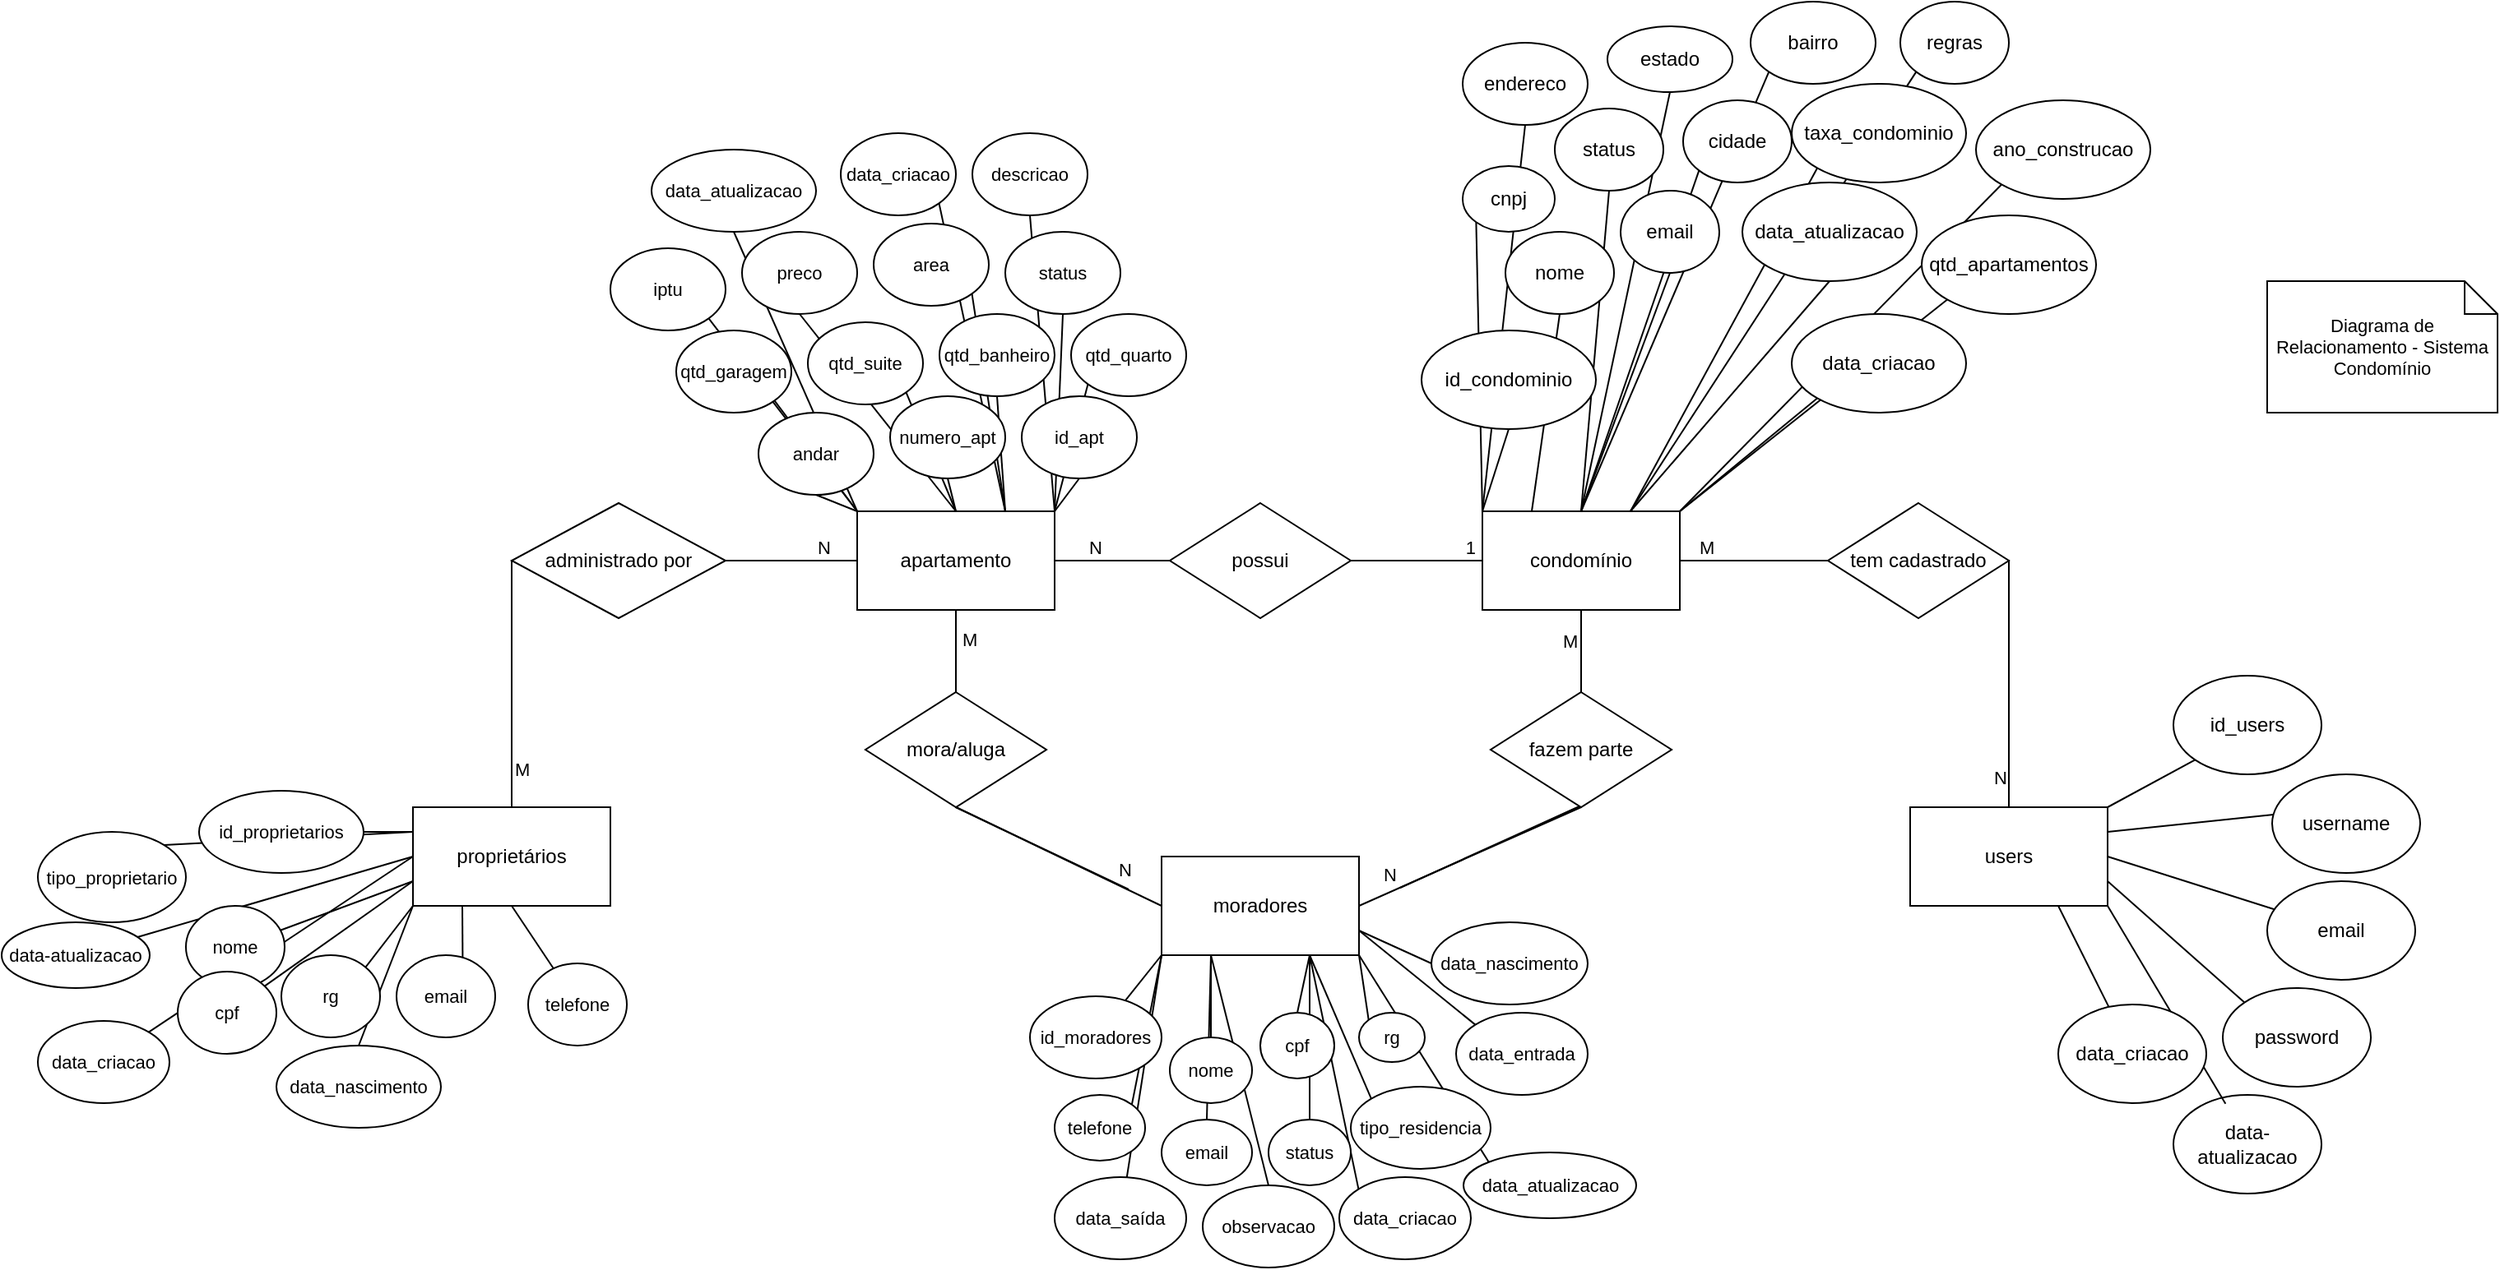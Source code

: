 <mxfile version="24.9.2">
  <diagram name="Página-1" id="_ILXjEXxAfHUHAmF1_wm">
    <mxGraphModel dx="3005" dy="2020" grid="1" gridSize="10" guides="1" tooltips="1" connect="1" arrows="1" fold="1" page="1" pageScale="1" pageWidth="827" pageHeight="1169" math="0" shadow="0">
      <root>
        <mxCell id="0" />
        <mxCell id="1" parent="0" />
        <mxCell id="qtNZSDqkIc91OkyqsB-F-84" style="edgeStyle=none;shape=connector;rounded=0;orthogonalLoop=1;jettySize=auto;html=1;exitX=1;exitY=0.5;exitDx=0;exitDy=0;entryX=0.5;entryY=0;entryDx=0;entryDy=0;strokeColor=default;align=center;verticalAlign=middle;fontFamily=Helvetica;fontSize=11;fontColor=default;labelBackgroundColor=default;endArrow=none;" edge="1" parent="1" source="qtNZSDqkIc91OkyqsB-F-2" target="qtNZSDqkIc91OkyqsB-F-23">
          <mxGeometry relative="1" as="geometry" />
        </mxCell>
        <mxCell id="qtNZSDqkIc91OkyqsB-F-94" style="edgeStyle=none;shape=connector;rounded=0;orthogonalLoop=1;jettySize=auto;html=1;exitX=0;exitY=0.5;exitDx=0;exitDy=0;strokeColor=default;align=center;verticalAlign=middle;fontFamily=Helvetica;fontSize=11;fontColor=default;labelBackgroundColor=default;endArrow=none;" edge="1" parent="1" source="qtNZSDqkIc91OkyqsB-F-9" target="qtNZSDqkIc91OkyqsB-F-10">
          <mxGeometry relative="1" as="geometry" />
        </mxCell>
        <mxCell id="qtNZSDqkIc91OkyqsB-F-9" value="possui" style="rhombus;whiteSpace=wrap;html=1;" vertex="1" parent="1">
          <mxGeometry x="160" y="195" width="110" height="70" as="geometry" />
        </mxCell>
        <mxCell id="qtNZSDqkIc91OkyqsB-F-95" style="edgeStyle=none;shape=connector;rounded=0;orthogonalLoop=1;jettySize=auto;html=1;exitX=0.5;exitY=1;exitDx=0;exitDy=0;entryX=0.5;entryY=0;entryDx=0;entryDy=0;strokeColor=default;align=center;verticalAlign=middle;fontFamily=Helvetica;fontSize=11;fontColor=default;labelBackgroundColor=default;endArrow=none;" edge="1" parent="1" source="qtNZSDqkIc91OkyqsB-F-10" target="qtNZSDqkIc91OkyqsB-F-20">
          <mxGeometry relative="1" as="geometry" />
        </mxCell>
        <mxCell id="qtNZSDqkIc91OkyqsB-F-194" style="edgeStyle=none;shape=connector;rounded=0;orthogonalLoop=1;jettySize=auto;html=1;exitX=1;exitY=0;exitDx=0;exitDy=0;entryX=0.5;entryY=1;entryDx=0;entryDy=0;strokeColor=default;align=center;verticalAlign=middle;fontFamily=Helvetica;fontSize=11;fontColor=default;labelBackgroundColor=default;endArrow=none;" edge="1" parent="1" source="qtNZSDqkIc91OkyqsB-F-10" target="qtNZSDqkIc91OkyqsB-F-181">
          <mxGeometry relative="1" as="geometry" />
        </mxCell>
        <mxCell id="qtNZSDqkIc91OkyqsB-F-195" style="edgeStyle=none;shape=connector;rounded=0;orthogonalLoop=1;jettySize=auto;html=1;exitX=1;exitY=0;exitDx=0;exitDy=0;entryX=0;entryY=1;entryDx=0;entryDy=0;strokeColor=default;align=center;verticalAlign=middle;fontFamily=Helvetica;fontSize=11;fontColor=default;labelBackgroundColor=default;endArrow=none;" edge="1" parent="1" source="qtNZSDqkIc91OkyqsB-F-10" target="qtNZSDqkIc91OkyqsB-F-183">
          <mxGeometry relative="1" as="geometry" />
        </mxCell>
        <mxCell id="qtNZSDqkIc91OkyqsB-F-196" style="edgeStyle=none;shape=connector;rounded=0;orthogonalLoop=1;jettySize=auto;html=1;exitX=1;exitY=0;exitDx=0;exitDy=0;entryX=0.5;entryY=1;entryDx=0;entryDy=0;strokeColor=default;align=center;verticalAlign=middle;fontFamily=Helvetica;fontSize=11;fontColor=default;labelBackgroundColor=default;endArrow=none;" edge="1" parent="1" source="qtNZSDqkIc91OkyqsB-F-10" target="qtNZSDqkIc91OkyqsB-F-187">
          <mxGeometry relative="1" as="geometry" />
        </mxCell>
        <mxCell id="qtNZSDqkIc91OkyqsB-F-197" style="edgeStyle=none;shape=connector;rounded=0;orthogonalLoop=1;jettySize=auto;html=1;exitX=1;exitY=0;exitDx=0;exitDy=0;entryX=0.5;entryY=1;entryDx=0;entryDy=0;strokeColor=default;align=center;verticalAlign=middle;fontFamily=Helvetica;fontSize=11;fontColor=default;labelBackgroundColor=default;endArrow=none;" edge="1" parent="1" source="qtNZSDqkIc91OkyqsB-F-10" target="qtNZSDqkIc91OkyqsB-F-191">
          <mxGeometry relative="1" as="geometry" />
        </mxCell>
        <mxCell id="qtNZSDqkIc91OkyqsB-F-198" style="edgeStyle=none;shape=connector;rounded=0;orthogonalLoop=1;jettySize=auto;html=1;exitX=0.75;exitY=0;exitDx=0;exitDy=0;entryX=0.5;entryY=1;entryDx=0;entryDy=0;strokeColor=default;align=center;verticalAlign=middle;fontFamily=Helvetica;fontSize=11;fontColor=default;labelBackgroundColor=default;endArrow=none;" edge="1" parent="1" source="qtNZSDqkIc91OkyqsB-F-10" target="qtNZSDqkIc91OkyqsB-F-184">
          <mxGeometry relative="1" as="geometry" />
        </mxCell>
        <mxCell id="qtNZSDqkIc91OkyqsB-F-199" style="edgeStyle=none;shape=connector;rounded=0;orthogonalLoop=1;jettySize=auto;html=1;exitX=0.75;exitY=0;exitDx=0;exitDy=0;entryX=1;entryY=1;entryDx=0;entryDy=0;strokeColor=default;align=center;verticalAlign=middle;fontFamily=Helvetica;fontSize=11;fontColor=default;labelBackgroundColor=default;endArrow=none;" edge="1" parent="1" source="qtNZSDqkIc91OkyqsB-F-10" target="qtNZSDqkIc91OkyqsB-F-188">
          <mxGeometry relative="1" as="geometry" />
        </mxCell>
        <mxCell id="qtNZSDqkIc91OkyqsB-F-200" style="edgeStyle=none;shape=connector;rounded=0;orthogonalLoop=1;jettySize=auto;html=1;exitX=0.75;exitY=0;exitDx=0;exitDy=0;entryX=1;entryY=1;entryDx=0;entryDy=0;strokeColor=default;align=center;verticalAlign=middle;fontFamily=Helvetica;fontSize=11;fontColor=default;labelBackgroundColor=default;endArrow=none;" edge="1" parent="1" source="qtNZSDqkIc91OkyqsB-F-10" target="qtNZSDqkIc91OkyqsB-F-192">
          <mxGeometry relative="1" as="geometry" />
        </mxCell>
        <mxCell id="qtNZSDqkIc91OkyqsB-F-201" style="edgeStyle=none;shape=connector;rounded=0;orthogonalLoop=1;jettySize=auto;html=1;exitX=0;exitY=0;exitDx=0;exitDy=0;entryX=0.5;entryY=1;entryDx=0;entryDy=0;strokeColor=default;align=center;verticalAlign=middle;fontFamily=Helvetica;fontSize=11;fontColor=default;labelBackgroundColor=default;endArrow=none;" edge="1" parent="1" source="qtNZSDqkIc91OkyqsB-F-10" target="qtNZSDqkIc91OkyqsB-F-182">
          <mxGeometry relative="1" as="geometry" />
        </mxCell>
        <mxCell id="qtNZSDqkIc91OkyqsB-F-202" style="edgeStyle=none;shape=connector;rounded=0;orthogonalLoop=1;jettySize=auto;html=1;exitX=0;exitY=0;exitDx=0;exitDy=0;entryX=1;entryY=1;entryDx=0;entryDy=0;strokeColor=default;align=center;verticalAlign=middle;fontFamily=Helvetica;fontSize=11;fontColor=default;labelBackgroundColor=default;endArrow=none;" edge="1" parent="1" source="qtNZSDqkIc91OkyqsB-F-10" target="qtNZSDqkIc91OkyqsB-F-186">
          <mxGeometry relative="1" as="geometry" />
        </mxCell>
        <mxCell id="qtNZSDqkIc91OkyqsB-F-203" style="edgeStyle=none;shape=connector;rounded=0;orthogonalLoop=1;jettySize=auto;html=1;exitX=0;exitY=0;exitDx=0;exitDy=0;entryX=1;entryY=1;entryDx=0;entryDy=0;strokeColor=default;align=center;verticalAlign=middle;fontFamily=Helvetica;fontSize=11;fontColor=default;labelBackgroundColor=default;endArrow=none;" edge="1" parent="1" source="qtNZSDqkIc91OkyqsB-F-10" target="qtNZSDqkIc91OkyqsB-F-190">
          <mxGeometry relative="1" as="geometry" />
        </mxCell>
        <mxCell id="qtNZSDqkIc91OkyqsB-F-204" style="edgeStyle=none;shape=connector;rounded=0;orthogonalLoop=1;jettySize=auto;html=1;exitX=0;exitY=0;exitDx=0;exitDy=0;entryX=0.5;entryY=1;entryDx=0;entryDy=0;strokeColor=default;align=center;verticalAlign=middle;fontFamily=Helvetica;fontSize=11;fontColor=default;labelBackgroundColor=default;endArrow=none;" edge="1" parent="1" source="qtNZSDqkIc91OkyqsB-F-10" target="qtNZSDqkIc91OkyqsB-F-193">
          <mxGeometry relative="1" as="geometry" />
        </mxCell>
        <mxCell id="qtNZSDqkIc91OkyqsB-F-205" style="edgeStyle=none;shape=connector;rounded=0;orthogonalLoop=1;jettySize=auto;html=1;exitX=0.5;exitY=0;exitDx=0;exitDy=0;entryX=0.5;entryY=1;entryDx=0;entryDy=0;strokeColor=default;align=center;verticalAlign=middle;fontFamily=Helvetica;fontSize=11;fontColor=default;labelBackgroundColor=default;endArrow=none;" edge="1" parent="1" source="qtNZSDqkIc91OkyqsB-F-10" target="qtNZSDqkIc91OkyqsB-F-180">
          <mxGeometry relative="1" as="geometry" />
        </mxCell>
        <mxCell id="qtNZSDqkIc91OkyqsB-F-206" style="edgeStyle=none;shape=connector;rounded=0;orthogonalLoop=1;jettySize=auto;html=1;exitX=0.5;exitY=0;exitDx=0;exitDy=0;entryX=1;entryY=1;entryDx=0;entryDy=0;strokeColor=default;align=center;verticalAlign=middle;fontFamily=Helvetica;fontSize=11;fontColor=default;labelBackgroundColor=default;endArrow=none;" edge="1" parent="1" source="qtNZSDqkIc91OkyqsB-F-10" target="qtNZSDqkIc91OkyqsB-F-185">
          <mxGeometry relative="1" as="geometry" />
        </mxCell>
        <mxCell id="qtNZSDqkIc91OkyqsB-F-207" style="edgeStyle=none;shape=connector;rounded=0;orthogonalLoop=1;jettySize=auto;html=1;exitX=0.5;exitY=0;exitDx=0;exitDy=0;entryX=0.5;entryY=1;entryDx=0;entryDy=0;strokeColor=default;align=center;verticalAlign=middle;fontFamily=Helvetica;fontSize=11;fontColor=default;labelBackgroundColor=default;endArrow=none;" edge="1" parent="1" source="qtNZSDqkIc91OkyqsB-F-10" target="qtNZSDqkIc91OkyqsB-F-189">
          <mxGeometry relative="1" as="geometry" />
        </mxCell>
        <mxCell id="qtNZSDqkIc91OkyqsB-F-10" value="apartamento" style="rounded=0;whiteSpace=wrap;html=1;" vertex="1" parent="1">
          <mxGeometry x="-30" y="200" width="120" height="60" as="geometry" />
        </mxCell>
        <mxCell id="qtNZSDqkIc91OkyqsB-F-97" style="edgeStyle=none;shape=connector;rounded=0;orthogonalLoop=1;jettySize=auto;html=1;exitX=1;exitY=0.5;exitDx=0;exitDy=0;entryX=0;entryY=0.5;entryDx=0;entryDy=0;strokeColor=default;align=center;verticalAlign=middle;fontFamily=Helvetica;fontSize=11;fontColor=default;labelBackgroundColor=default;endArrow=none;" edge="1" parent="1" source="qtNZSDqkIc91OkyqsB-F-12" target="qtNZSDqkIc91OkyqsB-F-10">
          <mxGeometry relative="1" as="geometry" />
        </mxCell>
        <mxCell id="qtNZSDqkIc91OkyqsB-F-99" style="edgeStyle=none;shape=connector;rounded=0;orthogonalLoop=1;jettySize=auto;html=1;exitX=0;exitY=0.5;exitDx=0;exitDy=0;strokeColor=default;align=center;verticalAlign=middle;fontFamily=Helvetica;fontSize=11;fontColor=default;labelBackgroundColor=default;endArrow=none;" edge="1" parent="1" source="qtNZSDqkIc91OkyqsB-F-12" target="qtNZSDqkIc91OkyqsB-F-14">
          <mxGeometry relative="1" as="geometry" />
        </mxCell>
        <mxCell id="qtNZSDqkIc91OkyqsB-F-114" style="edgeStyle=none;shape=connector;rounded=0;orthogonalLoop=1;jettySize=auto;html=1;exitX=0;exitY=1;exitDx=0;exitDy=0;entryX=1;entryY=0;entryDx=0;entryDy=0;strokeColor=default;align=center;verticalAlign=middle;fontFamily=Helvetica;fontSize=11;fontColor=default;labelBackgroundColor=default;endArrow=none;" edge="1" parent="1" source="qtNZSDqkIc91OkyqsB-F-14" target="qtNZSDqkIc91OkyqsB-F-105">
          <mxGeometry relative="1" as="geometry" />
        </mxCell>
        <mxCell id="qtNZSDqkIc91OkyqsB-F-115" style="edgeStyle=none;shape=connector;rounded=0;orthogonalLoop=1;jettySize=auto;html=1;exitX=0;exitY=0.75;exitDx=0;exitDy=0;strokeColor=default;align=center;verticalAlign=middle;fontFamily=Helvetica;fontSize=11;fontColor=default;labelBackgroundColor=default;endArrow=none;" edge="1" parent="1" source="qtNZSDqkIc91OkyqsB-F-14" target="qtNZSDqkIc91OkyqsB-F-102">
          <mxGeometry relative="1" as="geometry" />
        </mxCell>
        <mxCell id="qtNZSDqkIc91OkyqsB-F-116" style="edgeStyle=none;shape=connector;rounded=0;orthogonalLoop=1;jettySize=auto;html=1;exitX=0;exitY=0.25;exitDx=0;exitDy=0;strokeColor=default;align=center;verticalAlign=middle;fontFamily=Helvetica;fontSize=11;fontColor=default;labelBackgroundColor=default;endArrow=none;" edge="1" parent="1" source="qtNZSDqkIc91OkyqsB-F-14" target="qtNZSDqkIc91OkyqsB-F-101">
          <mxGeometry relative="1" as="geometry" />
        </mxCell>
        <mxCell id="qtNZSDqkIc91OkyqsB-F-118" style="edgeStyle=none;shape=connector;rounded=0;orthogonalLoop=1;jettySize=auto;html=1;exitX=0;exitY=0.75;exitDx=0;exitDy=0;strokeColor=default;align=center;verticalAlign=middle;fontFamily=Helvetica;fontSize=11;fontColor=default;labelBackgroundColor=default;endArrow=none;" edge="1" parent="1" source="qtNZSDqkIc91OkyqsB-F-14" target="qtNZSDqkIc91OkyqsB-F-104">
          <mxGeometry relative="1" as="geometry" />
        </mxCell>
        <mxCell id="qtNZSDqkIc91OkyqsB-F-119" style="edgeStyle=none;shape=connector;rounded=0;orthogonalLoop=1;jettySize=auto;html=1;exitX=0.5;exitY=1;exitDx=0;exitDy=0;strokeColor=default;align=center;verticalAlign=middle;fontFamily=Helvetica;fontSize=11;fontColor=default;labelBackgroundColor=default;endArrow=none;" edge="1" parent="1" source="qtNZSDqkIc91OkyqsB-F-14" target="qtNZSDqkIc91OkyqsB-F-108">
          <mxGeometry relative="1" as="geometry" />
        </mxCell>
        <mxCell id="qtNZSDqkIc91OkyqsB-F-120" style="edgeStyle=none;shape=connector;rounded=0;orthogonalLoop=1;jettySize=auto;html=1;exitX=0;exitY=0.5;exitDx=0;exitDy=0;strokeColor=default;align=center;verticalAlign=middle;fontFamily=Helvetica;fontSize=11;fontColor=default;labelBackgroundColor=default;endArrow=none;" edge="1" parent="1" source="qtNZSDqkIc91OkyqsB-F-14" target="qtNZSDqkIc91OkyqsB-F-112">
          <mxGeometry relative="1" as="geometry" />
        </mxCell>
        <mxCell id="qtNZSDqkIc91OkyqsB-F-121" style="edgeStyle=none;shape=connector;rounded=0;orthogonalLoop=1;jettySize=auto;html=1;exitX=0;exitY=0.5;exitDx=0;exitDy=0;strokeColor=default;align=center;verticalAlign=middle;fontFamily=Helvetica;fontSize=11;fontColor=default;labelBackgroundColor=default;endArrow=none;" edge="1" parent="1" source="qtNZSDqkIc91OkyqsB-F-14" target="qtNZSDqkIc91OkyqsB-F-111">
          <mxGeometry relative="1" as="geometry" />
        </mxCell>
        <mxCell id="qtNZSDqkIc91OkyqsB-F-122" style="edgeStyle=none;shape=connector;rounded=0;orthogonalLoop=1;jettySize=auto;html=1;exitX=0;exitY=1;exitDx=0;exitDy=0;entryX=0.5;entryY=0;entryDx=0;entryDy=0;strokeColor=default;align=center;verticalAlign=middle;fontFamily=Helvetica;fontSize=11;fontColor=default;labelBackgroundColor=default;endArrow=none;" edge="1" parent="1" source="qtNZSDqkIc91OkyqsB-F-14" target="qtNZSDqkIc91OkyqsB-F-106">
          <mxGeometry relative="1" as="geometry" />
        </mxCell>
        <mxCell id="qtNZSDqkIc91OkyqsB-F-123" style="edgeStyle=none;shape=connector;rounded=0;orthogonalLoop=1;jettySize=auto;html=1;exitX=0;exitY=0.25;exitDx=0;exitDy=0;entryX=1;entryY=0;entryDx=0;entryDy=0;strokeColor=default;align=center;verticalAlign=middle;fontFamily=Helvetica;fontSize=11;fontColor=default;labelBackgroundColor=default;endArrow=none;" edge="1" parent="1" source="qtNZSDqkIc91OkyqsB-F-14" target="qtNZSDqkIc91OkyqsB-F-110">
          <mxGeometry relative="1" as="geometry" />
        </mxCell>
        <mxCell id="qtNZSDqkIc91OkyqsB-F-14" value="proprietários" style="rounded=0;whiteSpace=wrap;html=1;" vertex="1" parent="1">
          <mxGeometry x="-300" y="380" width="120" height="60" as="geometry" />
        </mxCell>
        <mxCell id="qtNZSDqkIc91OkyqsB-F-92" style="edgeStyle=none;shape=connector;rounded=0;orthogonalLoop=1;jettySize=auto;html=1;exitX=1;exitY=0.5;exitDx=0;exitDy=0;entryX=0.5;entryY=1;entryDx=0;entryDy=0;strokeColor=default;align=center;verticalAlign=middle;fontFamily=Helvetica;fontSize=11;fontColor=default;labelBackgroundColor=default;endArrow=none;" edge="1" parent="1" source="qtNZSDqkIc91OkyqsB-F-16" target="qtNZSDqkIc91OkyqsB-F-17">
          <mxGeometry relative="1" as="geometry" />
        </mxCell>
        <mxCell id="qtNZSDqkIc91OkyqsB-F-142" style="edgeStyle=none;shape=connector;rounded=0;orthogonalLoop=1;jettySize=auto;html=1;exitX=0;exitY=1;exitDx=0;exitDy=0;strokeColor=default;align=center;verticalAlign=middle;fontFamily=Helvetica;fontSize=11;fontColor=default;labelBackgroundColor=default;endArrow=none;" edge="1" parent="1" source="qtNZSDqkIc91OkyqsB-F-16" target="qtNZSDqkIc91OkyqsB-F-127">
          <mxGeometry relative="1" as="geometry" />
        </mxCell>
        <mxCell id="qtNZSDqkIc91OkyqsB-F-143" style="edgeStyle=none;shape=connector;rounded=0;orthogonalLoop=1;jettySize=auto;html=1;exitX=0;exitY=1;exitDx=0;exitDy=0;entryX=1;entryY=0;entryDx=0;entryDy=0;strokeColor=default;align=center;verticalAlign=middle;fontFamily=Helvetica;fontSize=11;fontColor=default;labelBackgroundColor=default;endArrow=none;" edge="1" parent="1" source="qtNZSDqkIc91OkyqsB-F-16" target="qtNZSDqkIc91OkyqsB-F-133">
          <mxGeometry relative="1" as="geometry" />
        </mxCell>
        <mxCell id="qtNZSDqkIc91OkyqsB-F-144" style="edgeStyle=none;shape=connector;rounded=0;orthogonalLoop=1;jettySize=auto;html=1;exitX=0;exitY=1;exitDx=0;exitDy=0;strokeColor=default;align=center;verticalAlign=middle;fontFamily=Helvetica;fontSize=11;fontColor=default;labelBackgroundColor=default;endArrow=none;" edge="1" parent="1" source="qtNZSDqkIc91OkyqsB-F-16" target="qtNZSDqkIc91OkyqsB-F-138">
          <mxGeometry relative="1" as="geometry" />
        </mxCell>
        <mxCell id="qtNZSDqkIc91OkyqsB-F-145" style="edgeStyle=none;shape=connector;rounded=0;orthogonalLoop=1;jettySize=auto;html=1;exitX=0.25;exitY=1;exitDx=0;exitDy=0;entryX=0.5;entryY=0;entryDx=0;entryDy=0;strokeColor=default;align=center;verticalAlign=middle;fontFamily=Helvetica;fontSize=11;fontColor=default;labelBackgroundColor=default;endArrow=none;" edge="1" parent="1" source="qtNZSDqkIc91OkyqsB-F-16" target="qtNZSDqkIc91OkyqsB-F-129">
          <mxGeometry relative="1" as="geometry" />
        </mxCell>
        <mxCell id="qtNZSDqkIc91OkyqsB-F-146" style="edgeStyle=none;shape=connector;rounded=0;orthogonalLoop=1;jettySize=auto;html=1;exitX=0.25;exitY=1;exitDx=0;exitDy=0;entryX=0.5;entryY=0;entryDx=0;entryDy=0;strokeColor=default;align=center;verticalAlign=middle;fontFamily=Helvetica;fontSize=11;fontColor=default;labelBackgroundColor=default;endArrow=none;" edge="1" parent="1" source="qtNZSDqkIc91OkyqsB-F-16" target="qtNZSDqkIc91OkyqsB-F-134">
          <mxGeometry relative="1" as="geometry" />
        </mxCell>
        <mxCell id="qtNZSDqkIc91OkyqsB-F-148" style="edgeStyle=none;shape=connector;rounded=0;orthogonalLoop=1;jettySize=auto;html=1;exitX=0.25;exitY=1;exitDx=0;exitDy=0;entryX=0.5;entryY=0;entryDx=0;entryDy=0;strokeColor=default;align=center;verticalAlign=middle;fontFamily=Helvetica;fontSize=11;fontColor=default;labelBackgroundColor=default;endArrow=none;" edge="1" parent="1" source="qtNZSDqkIc91OkyqsB-F-16" target="qtNZSDqkIc91OkyqsB-F-139">
          <mxGeometry relative="1" as="geometry" />
        </mxCell>
        <mxCell id="qtNZSDqkIc91OkyqsB-F-149" style="edgeStyle=none;shape=connector;rounded=0;orthogonalLoop=1;jettySize=auto;html=1;exitX=0.75;exitY=1;exitDx=0;exitDy=0;entryX=0.5;entryY=0;entryDx=0;entryDy=0;strokeColor=default;align=center;verticalAlign=middle;fontFamily=Helvetica;fontSize=11;fontColor=default;labelBackgroundColor=default;endArrow=none;" edge="1" parent="1" source="qtNZSDqkIc91OkyqsB-F-16" target="qtNZSDqkIc91OkyqsB-F-130">
          <mxGeometry relative="1" as="geometry" />
        </mxCell>
        <mxCell id="qtNZSDqkIc91OkyqsB-F-151" style="edgeStyle=none;shape=connector;rounded=0;orthogonalLoop=1;jettySize=auto;html=1;exitX=0.75;exitY=1;exitDx=0;exitDy=0;strokeColor=default;align=center;verticalAlign=middle;fontFamily=Helvetica;fontSize=11;fontColor=default;labelBackgroundColor=default;endArrow=none;" edge="1" parent="1" source="qtNZSDqkIc91OkyqsB-F-16" target="qtNZSDqkIc91OkyqsB-F-135">
          <mxGeometry relative="1" as="geometry" />
        </mxCell>
        <mxCell id="qtNZSDqkIc91OkyqsB-F-153" style="edgeStyle=none;shape=connector;rounded=0;orthogonalLoop=1;jettySize=auto;html=1;exitX=0.75;exitY=1;exitDx=0;exitDy=0;entryX=0;entryY=0;entryDx=0;entryDy=0;strokeColor=default;align=center;verticalAlign=middle;fontFamily=Helvetica;fontSize=11;fontColor=default;labelBackgroundColor=default;endArrow=none;" edge="1" parent="1" source="qtNZSDqkIc91OkyqsB-F-16" target="qtNZSDqkIc91OkyqsB-F-136">
          <mxGeometry relative="1" as="geometry" />
        </mxCell>
        <mxCell id="qtNZSDqkIc91OkyqsB-F-155" style="edgeStyle=none;shape=connector;rounded=0;orthogonalLoop=1;jettySize=auto;html=1;exitX=0.75;exitY=1;exitDx=0;exitDy=0;entryX=0;entryY=0;entryDx=0;entryDy=0;strokeColor=default;align=center;verticalAlign=middle;fontFamily=Helvetica;fontSize=11;fontColor=default;labelBackgroundColor=default;endArrow=none;" edge="1" parent="1" source="qtNZSDqkIc91OkyqsB-F-16" target="qtNZSDqkIc91OkyqsB-F-140">
          <mxGeometry relative="1" as="geometry" />
        </mxCell>
        <mxCell id="qtNZSDqkIc91OkyqsB-F-156" style="edgeStyle=none;shape=connector;rounded=0;orthogonalLoop=1;jettySize=auto;html=1;exitX=1;exitY=1;exitDx=0;exitDy=0;entryX=0;entryY=0;entryDx=0;entryDy=0;strokeColor=default;align=center;verticalAlign=middle;fontFamily=Helvetica;fontSize=11;fontColor=default;labelBackgroundColor=default;endArrow=none;" edge="1" parent="1" source="qtNZSDqkIc91OkyqsB-F-16" target="qtNZSDqkIc91OkyqsB-F-131">
          <mxGeometry relative="1" as="geometry" />
        </mxCell>
        <mxCell id="qtNZSDqkIc91OkyqsB-F-157" style="edgeStyle=none;shape=connector;rounded=0;orthogonalLoop=1;jettySize=auto;html=1;exitX=1;exitY=1;exitDx=0;exitDy=0;entryX=0;entryY=0;entryDx=0;entryDy=0;strokeColor=default;align=center;verticalAlign=middle;fontFamily=Helvetica;fontSize=11;fontColor=default;labelBackgroundColor=default;endArrow=none;" edge="1" parent="1" source="qtNZSDqkIc91OkyqsB-F-16" target="qtNZSDqkIc91OkyqsB-F-141">
          <mxGeometry relative="1" as="geometry" />
        </mxCell>
        <mxCell id="qtNZSDqkIc91OkyqsB-F-158" style="edgeStyle=none;shape=connector;rounded=0;orthogonalLoop=1;jettySize=auto;html=1;exitX=1;exitY=0.75;exitDx=0;exitDy=0;entryX=0;entryY=0.5;entryDx=0;entryDy=0;strokeColor=default;align=center;verticalAlign=middle;fontFamily=Helvetica;fontSize=11;fontColor=default;labelBackgroundColor=default;endArrow=none;" edge="1" parent="1" source="qtNZSDqkIc91OkyqsB-F-16" target="qtNZSDqkIc91OkyqsB-F-132">
          <mxGeometry relative="1" as="geometry" />
        </mxCell>
        <mxCell id="qtNZSDqkIc91OkyqsB-F-159" style="edgeStyle=none;shape=connector;rounded=0;orthogonalLoop=1;jettySize=auto;html=1;exitX=1;exitY=0.75;exitDx=0;exitDy=0;entryX=0;entryY=0;entryDx=0;entryDy=0;strokeColor=default;align=center;verticalAlign=middle;fontFamily=Helvetica;fontSize=11;fontColor=default;labelBackgroundColor=default;endArrow=none;" edge="1" parent="1" source="qtNZSDqkIc91OkyqsB-F-16" target="qtNZSDqkIc91OkyqsB-F-137">
          <mxGeometry relative="1" as="geometry" />
        </mxCell>
        <mxCell id="qtNZSDqkIc91OkyqsB-F-16" value="moradores" style="rounded=0;whiteSpace=wrap;html=1;" vertex="1" parent="1">
          <mxGeometry x="155" y="410" width="120" height="60" as="geometry" />
        </mxCell>
        <mxCell id="qtNZSDqkIc91OkyqsB-F-91" style="edgeStyle=none;shape=connector;rounded=0;orthogonalLoop=1;jettySize=auto;html=1;exitX=0.5;exitY=0;exitDx=0;exitDy=0;entryX=0.5;entryY=1;entryDx=0;entryDy=0;strokeColor=default;align=center;verticalAlign=middle;fontFamily=Helvetica;fontSize=11;fontColor=default;labelBackgroundColor=default;endArrow=none;" edge="1" parent="1" source="qtNZSDqkIc91OkyqsB-F-17" target="qtNZSDqkIc91OkyqsB-F-1">
          <mxGeometry relative="1" as="geometry" />
        </mxCell>
        <mxCell id="qtNZSDqkIc91OkyqsB-F-96" style="edgeStyle=none;shape=connector;rounded=0;orthogonalLoop=1;jettySize=auto;html=1;exitX=0.5;exitY=1;exitDx=0;exitDy=0;entryX=0;entryY=0.5;entryDx=0;entryDy=0;strokeColor=default;align=center;verticalAlign=middle;fontFamily=Helvetica;fontSize=11;fontColor=default;labelBackgroundColor=default;endArrow=none;" edge="1" parent="1" source="qtNZSDqkIc91OkyqsB-F-20" target="qtNZSDqkIc91OkyqsB-F-16">
          <mxGeometry relative="1" as="geometry" />
        </mxCell>
        <mxCell id="qtNZSDqkIc91OkyqsB-F-85" style="edgeStyle=none;shape=connector;rounded=0;orthogonalLoop=1;jettySize=auto;html=1;exitX=1;exitY=0;exitDx=0;exitDy=0;entryX=0;entryY=1;entryDx=0;entryDy=0;strokeColor=default;align=center;verticalAlign=middle;fontFamily=Helvetica;fontSize=11;fontColor=default;labelBackgroundColor=default;endArrow=none;" edge="1" parent="1" source="qtNZSDqkIc91OkyqsB-F-23" target="qtNZSDqkIc91OkyqsB-F-24">
          <mxGeometry relative="1" as="geometry" />
        </mxCell>
        <mxCell id="qtNZSDqkIc91OkyqsB-F-88" style="edgeStyle=none;shape=connector;rounded=0;orthogonalLoop=1;jettySize=auto;html=1;exitX=1;exitY=0.75;exitDx=0;exitDy=0;entryX=0;entryY=0;entryDx=0;entryDy=0;strokeColor=default;align=center;verticalAlign=middle;fontFamily=Helvetica;fontSize=11;fontColor=default;labelBackgroundColor=default;endArrow=none;" edge="1" parent="1" source="qtNZSDqkIc91OkyqsB-F-23" target="qtNZSDqkIc91OkyqsB-F-27">
          <mxGeometry relative="1" as="geometry" />
        </mxCell>
        <mxCell id="qtNZSDqkIc91OkyqsB-F-89" style="edgeStyle=none;shape=connector;rounded=0;orthogonalLoop=1;jettySize=auto;html=1;exitX=0.75;exitY=1;exitDx=0;exitDy=0;strokeColor=default;align=center;verticalAlign=middle;fontFamily=Helvetica;fontSize=11;fontColor=default;labelBackgroundColor=default;endArrow=none;" edge="1" parent="1" source="qtNZSDqkIc91OkyqsB-F-23" target="qtNZSDqkIc91OkyqsB-F-28">
          <mxGeometry relative="1" as="geometry" />
        </mxCell>
        <mxCell id="qtNZSDqkIc91OkyqsB-F-23" value="users" style="rounded=0;whiteSpace=wrap;html=1;" vertex="1" parent="1">
          <mxGeometry x="610" y="380" width="120" height="60" as="geometry" />
        </mxCell>
        <mxCell id="qtNZSDqkIc91OkyqsB-F-24" value="id_users" style="ellipse;whiteSpace=wrap;html=1;" vertex="1" parent="1">
          <mxGeometry x="770" y="300" width="90" height="60" as="geometry" />
        </mxCell>
        <mxCell id="qtNZSDqkIc91OkyqsB-F-25" value="username" style="ellipse;whiteSpace=wrap;html=1;" vertex="1" parent="1">
          <mxGeometry x="830" y="360" width="90" height="60" as="geometry" />
        </mxCell>
        <mxCell id="qtNZSDqkIc91OkyqsB-F-26" value="email" style="ellipse;whiteSpace=wrap;html=1;" vertex="1" parent="1">
          <mxGeometry x="827" y="425" width="90" height="60" as="geometry" />
        </mxCell>
        <mxCell id="qtNZSDqkIc91OkyqsB-F-27" value="password" style="ellipse;whiteSpace=wrap;html=1;" vertex="1" parent="1">
          <mxGeometry x="800" y="490" width="90" height="60" as="geometry" />
        </mxCell>
        <mxCell id="qtNZSDqkIc91OkyqsB-F-29" value="data-atualizacao" style="ellipse;whiteSpace=wrap;html=1;" vertex="1" parent="1">
          <mxGeometry x="770" y="555" width="90" height="60" as="geometry" />
        </mxCell>
        <mxCell id="qtNZSDqkIc91OkyqsB-F-59" value="estado" style="ellipse;whiteSpace=wrap;html=1;" vertex="1" parent="1">
          <mxGeometry x="426" y="-95" width="76" height="40" as="geometry" />
        </mxCell>
        <mxCell id="qtNZSDqkIc91OkyqsB-F-60" value="bairro" style="ellipse;whiteSpace=wrap;html=1;" vertex="1" parent="1">
          <mxGeometry x="513" y="-110" width="76" height="50" as="geometry" />
        </mxCell>
        <mxCell id="qtNZSDqkIc91OkyqsB-F-63" value="ano_construcao" style="ellipse;whiteSpace=wrap;html=1;" vertex="1" parent="1">
          <mxGeometry x="650" y="-50" width="106" height="60" as="geometry" />
        </mxCell>
        <mxCell id="qtNZSDqkIc91OkyqsB-F-57" value="endereco" style="ellipse;whiteSpace=wrap;html=1;" vertex="1" parent="1">
          <mxGeometry x="338" y="-85" width="76" height="50" as="geometry" />
        </mxCell>
        <mxCell id="qtNZSDqkIc91OkyqsB-F-83" style="edgeStyle=none;shape=connector;rounded=0;orthogonalLoop=1;jettySize=auto;html=1;exitX=1;exitY=0.5;exitDx=0;exitDy=0;entryX=0;entryY=0.5;entryDx=0;entryDy=0;strokeColor=default;align=center;verticalAlign=middle;fontFamily=Helvetica;fontSize=11;fontColor=default;labelBackgroundColor=default;endArrow=none;" edge="1" parent="1" source="qtNZSDqkIc91OkyqsB-F-1" target="qtNZSDqkIc91OkyqsB-F-2">
          <mxGeometry relative="1" as="geometry" />
        </mxCell>
        <mxCell id="qtNZSDqkIc91OkyqsB-F-93" style="edgeStyle=none;shape=connector;rounded=0;orthogonalLoop=1;jettySize=auto;html=1;exitX=0;exitY=0.5;exitDx=0;exitDy=0;strokeColor=default;align=center;verticalAlign=middle;fontFamily=Helvetica;fontSize=11;fontColor=default;labelBackgroundColor=default;endArrow=none;" edge="1" parent="1" source="qtNZSDqkIc91OkyqsB-F-1" target="qtNZSDqkIc91OkyqsB-F-9">
          <mxGeometry relative="1" as="geometry" />
        </mxCell>
        <mxCell id="qtNZSDqkIc91OkyqsB-F-161" style="edgeStyle=none;shape=connector;rounded=0;orthogonalLoop=1;jettySize=auto;html=1;exitX=1;exitY=0;exitDx=0;exitDy=0;entryX=0;entryY=1;entryDx=0;entryDy=0;strokeColor=default;align=center;verticalAlign=middle;fontFamily=Helvetica;fontSize=11;fontColor=default;labelBackgroundColor=default;endArrow=none;" edge="1" parent="1" source="qtNZSDqkIc91OkyqsB-F-1" target="qtNZSDqkIc91OkyqsB-F-65">
          <mxGeometry relative="1" as="geometry" />
        </mxCell>
        <mxCell id="qtNZSDqkIc91OkyqsB-F-162" style="edgeStyle=none;shape=connector;rounded=0;orthogonalLoop=1;jettySize=auto;html=1;exitX=1;exitY=0;exitDx=0;exitDy=0;entryX=0;entryY=1;entryDx=0;entryDy=0;strokeColor=default;align=center;verticalAlign=middle;fontFamily=Helvetica;fontSize=11;fontColor=default;labelBackgroundColor=default;endArrow=none;" edge="1" parent="1" source="qtNZSDqkIc91OkyqsB-F-1" target="qtNZSDqkIc91OkyqsB-F-64">
          <mxGeometry relative="1" as="geometry" />
        </mxCell>
        <mxCell id="qtNZSDqkIc91OkyqsB-F-163" style="edgeStyle=none;shape=connector;rounded=0;orthogonalLoop=1;jettySize=auto;html=1;exitX=1;exitY=0;exitDx=0;exitDy=0;entryX=0;entryY=1;entryDx=0;entryDy=0;strokeColor=default;align=center;verticalAlign=middle;fontFamily=Helvetica;fontSize=11;fontColor=default;labelBackgroundColor=default;endArrow=none;" edge="1" parent="1" source="qtNZSDqkIc91OkyqsB-F-1" target="qtNZSDqkIc91OkyqsB-F-63">
          <mxGeometry relative="1" as="geometry" />
        </mxCell>
        <mxCell id="qtNZSDqkIc91OkyqsB-F-165" style="edgeStyle=none;shape=connector;rounded=0;orthogonalLoop=1;jettySize=auto;html=1;exitX=0.75;exitY=0;exitDx=0;exitDy=0;entryX=0.5;entryY=1;entryDx=0;entryDy=0;strokeColor=default;align=center;verticalAlign=middle;fontFamily=Helvetica;fontSize=11;fontColor=default;labelBackgroundColor=default;endArrow=none;" edge="1" parent="1" source="qtNZSDqkIc91OkyqsB-F-1" target="qtNZSDqkIc91OkyqsB-F-66">
          <mxGeometry relative="1" as="geometry" />
        </mxCell>
        <mxCell id="qtNZSDqkIc91OkyqsB-F-166" style="edgeStyle=none;shape=connector;rounded=0;orthogonalLoop=1;jettySize=auto;html=1;exitX=0.75;exitY=0;exitDx=0;exitDy=0;entryX=0;entryY=1;entryDx=0;entryDy=0;strokeColor=default;align=center;verticalAlign=middle;fontFamily=Helvetica;fontSize=11;fontColor=default;labelBackgroundColor=default;endArrow=none;" edge="1" parent="1" source="qtNZSDqkIc91OkyqsB-F-1" target="qtNZSDqkIc91OkyqsB-F-61">
          <mxGeometry relative="1" as="geometry" />
        </mxCell>
        <mxCell id="qtNZSDqkIc91OkyqsB-F-167" style="edgeStyle=none;shape=connector;rounded=0;orthogonalLoop=1;jettySize=auto;html=1;exitX=0.75;exitY=0;exitDx=0;exitDy=0;entryX=0;entryY=1;entryDx=0;entryDy=0;strokeColor=default;align=center;verticalAlign=middle;fontFamily=Helvetica;fontSize=11;fontColor=default;labelBackgroundColor=default;endArrow=none;" edge="1" parent="1" source="qtNZSDqkIc91OkyqsB-F-1" target="qtNZSDqkIc91OkyqsB-F-62">
          <mxGeometry relative="1" as="geometry" />
        </mxCell>
        <mxCell id="qtNZSDqkIc91OkyqsB-F-168" style="edgeStyle=none;shape=connector;rounded=0;orthogonalLoop=1;jettySize=auto;html=1;exitX=0.5;exitY=0;exitDx=0;exitDy=0;entryX=0.5;entryY=1;entryDx=0;entryDy=0;strokeColor=default;align=center;verticalAlign=middle;fontFamily=Helvetica;fontSize=11;fontColor=default;labelBackgroundColor=default;endArrow=none;" edge="1" parent="1" source="qtNZSDqkIc91OkyqsB-F-1" target="qtNZSDqkIc91OkyqsB-F-54">
          <mxGeometry relative="1" as="geometry" />
        </mxCell>
        <mxCell id="qtNZSDqkIc91OkyqsB-F-169" style="edgeStyle=none;shape=connector;rounded=0;orthogonalLoop=1;jettySize=auto;html=1;exitX=0.5;exitY=0;exitDx=0;exitDy=0;entryX=0;entryY=1;entryDx=0;entryDy=0;strokeColor=default;align=center;verticalAlign=middle;fontFamily=Helvetica;fontSize=11;fontColor=default;labelBackgroundColor=default;endArrow=none;" edge="1" parent="1" source="qtNZSDqkIc91OkyqsB-F-1" target="qtNZSDqkIc91OkyqsB-F-58">
          <mxGeometry relative="1" as="geometry" />
        </mxCell>
        <mxCell id="qtNZSDqkIc91OkyqsB-F-170" style="edgeStyle=none;shape=connector;rounded=0;orthogonalLoop=1;jettySize=auto;html=1;exitX=0.5;exitY=0;exitDx=0;exitDy=0;entryX=0;entryY=1;entryDx=0;entryDy=0;strokeColor=default;align=center;verticalAlign=middle;fontFamily=Helvetica;fontSize=11;fontColor=default;labelBackgroundColor=default;endArrow=none;" edge="1" parent="1" source="qtNZSDqkIc91OkyqsB-F-1" target="qtNZSDqkIc91OkyqsB-F-60">
          <mxGeometry relative="1" as="geometry" />
        </mxCell>
        <mxCell id="qtNZSDqkIc91OkyqsB-F-172" style="edgeStyle=none;shape=connector;rounded=0;orthogonalLoop=1;jettySize=auto;html=1;exitX=0.5;exitY=0;exitDx=0;exitDy=0;entryX=0.5;entryY=1;entryDx=0;entryDy=0;strokeColor=default;align=center;verticalAlign=middle;fontFamily=Helvetica;fontSize=11;fontColor=default;labelBackgroundColor=default;endArrow=none;" edge="1" parent="1" source="qtNZSDqkIc91OkyqsB-F-1" target="qtNZSDqkIc91OkyqsB-F-56">
          <mxGeometry relative="1" as="geometry" />
        </mxCell>
        <mxCell id="qtNZSDqkIc91OkyqsB-F-173" style="edgeStyle=none;shape=connector;rounded=0;orthogonalLoop=1;jettySize=auto;html=1;exitX=0.5;exitY=0;exitDx=0;exitDy=0;entryX=0.5;entryY=1;entryDx=0;entryDy=0;strokeColor=default;align=center;verticalAlign=middle;fontFamily=Helvetica;fontSize=11;fontColor=default;labelBackgroundColor=default;endArrow=none;" edge="1" parent="1" source="qtNZSDqkIc91OkyqsB-F-1" target="qtNZSDqkIc91OkyqsB-F-59">
          <mxGeometry relative="1" as="geometry" />
        </mxCell>
        <mxCell id="qtNZSDqkIc91OkyqsB-F-176" style="edgeStyle=none;shape=connector;rounded=0;orthogonalLoop=1;jettySize=auto;html=1;exitX=0.25;exitY=0;exitDx=0;exitDy=0;entryX=0.5;entryY=1;entryDx=0;entryDy=0;strokeColor=default;align=center;verticalAlign=middle;fontFamily=Helvetica;fontSize=11;fontColor=default;labelBackgroundColor=default;endArrow=none;" edge="1" parent="1" source="qtNZSDqkIc91OkyqsB-F-1" target="qtNZSDqkIc91OkyqsB-F-53">
          <mxGeometry relative="1" as="geometry" />
        </mxCell>
        <mxCell id="qtNZSDqkIc91OkyqsB-F-177" style="edgeStyle=none;shape=connector;rounded=0;orthogonalLoop=1;jettySize=auto;html=1;exitX=0;exitY=0;exitDx=0;exitDy=0;entryX=0.5;entryY=1;entryDx=0;entryDy=0;strokeColor=default;align=center;verticalAlign=middle;fontFamily=Helvetica;fontSize=11;fontColor=default;labelBackgroundColor=default;endArrow=none;" edge="1" parent="1" source="qtNZSDqkIc91OkyqsB-F-1" target="qtNZSDqkIc91OkyqsB-F-57">
          <mxGeometry relative="1" as="geometry" />
        </mxCell>
        <mxCell id="qtNZSDqkIc91OkyqsB-F-178" style="edgeStyle=none;shape=connector;rounded=0;orthogonalLoop=1;jettySize=auto;html=1;exitX=0;exitY=0;exitDx=0;exitDy=0;entryX=0;entryY=1;entryDx=0;entryDy=0;strokeColor=default;align=center;verticalAlign=middle;fontFamily=Helvetica;fontSize=11;fontColor=default;labelBackgroundColor=default;endArrow=none;" edge="1" parent="1" source="qtNZSDqkIc91OkyqsB-F-1" target="qtNZSDqkIc91OkyqsB-F-55">
          <mxGeometry relative="1" as="geometry" />
        </mxCell>
        <mxCell id="qtNZSDqkIc91OkyqsB-F-179" style="edgeStyle=none;shape=connector;rounded=0;orthogonalLoop=1;jettySize=auto;html=1;exitX=0;exitY=0;exitDx=0;exitDy=0;entryX=0.5;entryY=1;entryDx=0;entryDy=0;strokeColor=default;align=center;verticalAlign=middle;fontFamily=Helvetica;fontSize=11;fontColor=default;labelBackgroundColor=default;endArrow=none;" edge="1" parent="1" source="qtNZSDqkIc91OkyqsB-F-1" target="qtNZSDqkIc91OkyqsB-F-52">
          <mxGeometry relative="1" as="geometry" />
        </mxCell>
        <mxCell id="qtNZSDqkIc91OkyqsB-F-1" value="condomínio" style="rounded=0;whiteSpace=wrap;html=1;" vertex="1" parent="1">
          <mxGeometry x="350" y="200" width="120" height="60" as="geometry" />
        </mxCell>
        <mxCell id="qtNZSDqkIc91OkyqsB-F-64" value="qtd_apartamentos" style="ellipse;whiteSpace=wrap;html=1;" vertex="1" parent="1">
          <mxGeometry x="617" y="20" width="106" height="60" as="geometry" />
        </mxCell>
        <mxCell id="qtNZSDqkIc91OkyqsB-F-62" value="regras" style="ellipse;whiteSpace=wrap;html=1;" vertex="1" parent="1">
          <mxGeometry x="604" y="-110" width="66" height="50" as="geometry" />
        </mxCell>
        <mxCell id="qtNZSDqkIc91OkyqsB-F-61" value="taxa_condominio" style="ellipse;whiteSpace=wrap;html=1;" vertex="1" parent="1">
          <mxGeometry x="538" y="-60" width="106" height="60" as="geometry" />
        </mxCell>
        <mxCell id="qtNZSDqkIc91OkyqsB-F-66" value="data_atualizacao" style="ellipse;whiteSpace=wrap;html=1;" vertex="1" parent="1">
          <mxGeometry x="508" width="106" height="60" as="geometry" />
        </mxCell>
        <mxCell id="qtNZSDqkIc91OkyqsB-F-86" style="edgeStyle=none;shape=connector;rounded=0;orthogonalLoop=1;jettySize=auto;html=1;exitX=1;exitY=0.25;exitDx=0;exitDy=0;entryX=0.009;entryY=0.408;entryDx=0;entryDy=0;entryPerimeter=0;strokeColor=default;align=center;verticalAlign=middle;fontFamily=Helvetica;fontSize=11;fontColor=default;labelBackgroundColor=default;endArrow=none;" edge="1" parent="1" source="qtNZSDqkIc91OkyqsB-F-23" target="qtNZSDqkIc91OkyqsB-F-25">
          <mxGeometry relative="1" as="geometry" />
        </mxCell>
        <mxCell id="qtNZSDqkIc91OkyqsB-F-87" style="edgeStyle=none;shape=connector;rounded=0;orthogonalLoop=1;jettySize=auto;html=1;exitX=1;exitY=0.5;exitDx=0;exitDy=0;strokeColor=default;align=center;verticalAlign=middle;fontFamily=Helvetica;fontSize=11;fontColor=default;labelBackgroundColor=default;endArrow=none;" edge="1" parent="1" source="qtNZSDqkIc91OkyqsB-F-23" target="qtNZSDqkIc91OkyqsB-F-26">
          <mxGeometry relative="1" as="geometry" />
        </mxCell>
        <mxCell id="qtNZSDqkIc91OkyqsB-F-101" value="id_proprietarios" style="ellipse;whiteSpace=wrap;html=1;fontFamily=Helvetica;fontSize=11;fontColor=default;labelBackgroundColor=default;" vertex="1" parent="1">
          <mxGeometry x="-430" y="370" width="100" height="50" as="geometry" />
        </mxCell>
        <mxCell id="qtNZSDqkIc91OkyqsB-F-102" value="nome" style="ellipse;whiteSpace=wrap;html=1;fontFamily=Helvetica;fontSize=11;fontColor=default;labelBackgroundColor=default;" vertex="1" parent="1">
          <mxGeometry x="-438" y="440" width="60" height="50" as="geometry" />
        </mxCell>
        <mxCell id="qtNZSDqkIc91OkyqsB-F-104" value="cpf" style="ellipse;whiteSpace=wrap;html=1;fontFamily=Helvetica;fontSize=11;fontColor=default;labelBackgroundColor=default;" vertex="1" parent="1">
          <mxGeometry x="-443" y="480" width="60" height="50" as="geometry" />
        </mxCell>
        <mxCell id="qtNZSDqkIc91OkyqsB-F-105" value="rg" style="ellipse;whiteSpace=wrap;html=1;fontFamily=Helvetica;fontSize=11;fontColor=default;labelBackgroundColor=default;" vertex="1" parent="1">
          <mxGeometry x="-380" y="470" width="60" height="50" as="geometry" />
        </mxCell>
        <mxCell id="qtNZSDqkIc91OkyqsB-F-106" value="data_nascimento" style="ellipse;whiteSpace=wrap;html=1;fontFamily=Helvetica;fontSize=11;fontColor=default;labelBackgroundColor=default;" vertex="1" parent="1">
          <mxGeometry x="-383" y="525" width="100" height="50" as="geometry" />
        </mxCell>
        <mxCell id="qtNZSDqkIc91OkyqsB-F-108" value="telefone" style="ellipse;whiteSpace=wrap;html=1;fontFamily=Helvetica;fontSize=11;fontColor=default;labelBackgroundColor=default;" vertex="1" parent="1">
          <mxGeometry x="-230" y="475" width="60" height="50" as="geometry" />
        </mxCell>
        <mxCell id="qtNZSDqkIc91OkyqsB-F-109" value="email" style="ellipse;whiteSpace=wrap;html=1;fontFamily=Helvetica;fontSize=11;fontColor=default;labelBackgroundColor=default;" vertex="1" parent="1">
          <mxGeometry x="-310" y="470" width="60" height="50" as="geometry" />
        </mxCell>
        <mxCell id="qtNZSDqkIc91OkyqsB-F-110" value="tipo_proprietario" style="ellipse;whiteSpace=wrap;html=1;fontFamily=Helvetica;fontSize=11;fontColor=default;labelBackgroundColor=default;" vertex="1" parent="1">
          <mxGeometry x="-528" y="395" width="90" height="55" as="geometry" />
        </mxCell>
        <mxCell id="qtNZSDqkIc91OkyqsB-F-111" value="data_criacao" style="ellipse;whiteSpace=wrap;html=1;fontFamily=Helvetica;fontSize=11;fontColor=default;labelBackgroundColor=default;" vertex="1" parent="1">
          <mxGeometry x="-528" y="510" width="80" height="50" as="geometry" />
        </mxCell>
        <mxCell id="qtNZSDqkIc91OkyqsB-F-112" value="data-atualizacao" style="ellipse;whiteSpace=wrap;html=1;fontFamily=Helvetica;fontSize=11;fontColor=default;labelBackgroundColor=default;" vertex="1" parent="1">
          <mxGeometry x="-550" y="450" width="90" height="40" as="geometry" />
        </mxCell>
        <mxCell id="qtNZSDqkIc91OkyqsB-F-113" style="edgeStyle=none;shape=connector;rounded=0;orthogonalLoop=1;jettySize=auto;html=1;exitX=0.25;exitY=1;exitDx=0;exitDy=0;entryX=0.67;entryY=0.022;entryDx=0;entryDy=0;entryPerimeter=0;strokeColor=default;align=center;verticalAlign=middle;fontFamily=Helvetica;fontSize=11;fontColor=default;labelBackgroundColor=default;endArrow=none;" edge="1" parent="1" source="qtNZSDqkIc91OkyqsB-F-14" target="qtNZSDqkIc91OkyqsB-F-109">
          <mxGeometry relative="1" as="geometry" />
        </mxCell>
        <mxCell id="qtNZSDqkIc91OkyqsB-F-58" value="cidade" style="ellipse;whiteSpace=wrap;html=1;" vertex="1" parent="1">
          <mxGeometry x="472" y="-50" width="66" height="50" as="geometry" />
        </mxCell>
        <mxCell id="qtNZSDqkIc91OkyqsB-F-124" style="edgeStyle=none;shape=connector;rounded=0;orthogonalLoop=1;jettySize=auto;html=1;exitX=1;exitY=1;exitDx=0;exitDy=0;entryX=0.352;entryY=0.089;entryDx=0;entryDy=0;entryPerimeter=0;strokeColor=default;align=center;verticalAlign=middle;fontFamily=Helvetica;fontSize=11;fontColor=default;labelBackgroundColor=default;endArrow=none;" edge="1" parent="1" source="qtNZSDqkIc91OkyqsB-F-23" target="qtNZSDqkIc91OkyqsB-F-29">
          <mxGeometry relative="1" as="geometry" />
        </mxCell>
        <mxCell id="qtNZSDqkIc91OkyqsB-F-28" value="data_criacao" style="ellipse;whiteSpace=wrap;html=1;" vertex="1" parent="1">
          <mxGeometry x="700" y="500" width="90" height="60" as="geometry" />
        </mxCell>
        <mxCell id="qtNZSDqkIc91OkyqsB-F-127" value="id_moradores" style="ellipse;whiteSpace=wrap;html=1;fontFamily=Helvetica;fontSize=11;fontColor=default;labelBackgroundColor=default;" vertex="1" parent="1">
          <mxGeometry x="75" y="495" width="80" height="50" as="geometry" />
        </mxCell>
        <mxCell id="qtNZSDqkIc91OkyqsB-F-129" value="nome" style="ellipse;whiteSpace=wrap;html=1;fontFamily=Helvetica;fontSize=11;fontColor=default;labelBackgroundColor=default;" vertex="1" parent="1">
          <mxGeometry x="160" y="520" width="50" height="40" as="geometry" />
        </mxCell>
        <mxCell id="qtNZSDqkIc91OkyqsB-F-130" value="cpf" style="ellipse;whiteSpace=wrap;html=1;fontFamily=Helvetica;fontSize=11;fontColor=default;labelBackgroundColor=default;" vertex="1" parent="1">
          <mxGeometry x="215" y="505" width="45" height="40" as="geometry" />
        </mxCell>
        <mxCell id="qtNZSDqkIc91OkyqsB-F-131" value="rg" style="ellipse;whiteSpace=wrap;html=1;fontFamily=Helvetica;fontSize=11;fontColor=default;labelBackgroundColor=default;" vertex="1" parent="1">
          <mxGeometry x="275" y="505" width="40" height="30" as="geometry" />
        </mxCell>
        <mxCell id="qtNZSDqkIc91OkyqsB-F-132" value="data_nascimento" style="ellipse;whiteSpace=wrap;html=1;fontFamily=Helvetica;fontSize=11;fontColor=default;labelBackgroundColor=default;" vertex="1" parent="1">
          <mxGeometry x="319" y="450" width="95" height="50" as="geometry" />
        </mxCell>
        <mxCell id="qtNZSDqkIc91OkyqsB-F-133" value="telefone" style="ellipse;whiteSpace=wrap;html=1;fontFamily=Helvetica;fontSize=11;fontColor=default;labelBackgroundColor=default;" vertex="1" parent="1">
          <mxGeometry x="90" y="555" width="55" height="40" as="geometry" />
        </mxCell>
        <mxCell id="qtNZSDqkIc91OkyqsB-F-134" value="email" style="ellipse;whiteSpace=wrap;html=1;fontFamily=Helvetica;fontSize=11;fontColor=default;labelBackgroundColor=default;" vertex="1" parent="1">
          <mxGeometry x="155" y="570" width="55" height="40" as="geometry" />
        </mxCell>
        <mxCell id="qtNZSDqkIc91OkyqsB-F-135" value="status" style="ellipse;whiteSpace=wrap;html=1;fontFamily=Helvetica;fontSize=11;fontColor=default;labelBackgroundColor=default;" vertex="1" parent="1">
          <mxGeometry x="220" y="570" width="50" height="40" as="geometry" />
        </mxCell>
        <mxCell id="qtNZSDqkIc91OkyqsB-F-136" value="tipo_residencia" style="ellipse;whiteSpace=wrap;html=1;fontFamily=Helvetica;fontSize=11;fontColor=default;labelBackgroundColor=default;" vertex="1" parent="1">
          <mxGeometry x="270" y="550" width="85" height="50" as="geometry" />
        </mxCell>
        <mxCell id="qtNZSDqkIc91OkyqsB-F-137" value="data_entrada" style="ellipse;whiteSpace=wrap;html=1;fontFamily=Helvetica;fontSize=11;fontColor=default;labelBackgroundColor=default;" vertex="1" parent="1">
          <mxGeometry x="334" y="505" width="80" height="50" as="geometry" />
        </mxCell>
        <mxCell id="qtNZSDqkIc91OkyqsB-F-138" value="data_saída" style="ellipse;whiteSpace=wrap;html=1;fontFamily=Helvetica;fontSize=11;fontColor=default;labelBackgroundColor=default;" vertex="1" parent="1">
          <mxGeometry x="90" y="605" width="80" height="50" as="geometry" />
        </mxCell>
        <mxCell id="qtNZSDqkIc91OkyqsB-F-139" value="observacao" style="ellipse;whiteSpace=wrap;html=1;fontFamily=Helvetica;fontSize=11;fontColor=default;labelBackgroundColor=default;" vertex="1" parent="1">
          <mxGeometry x="180" y="610" width="80" height="50" as="geometry" />
        </mxCell>
        <mxCell id="qtNZSDqkIc91OkyqsB-F-140" value="data_criacao" style="ellipse;whiteSpace=wrap;html=1;fontFamily=Helvetica;fontSize=11;fontColor=default;labelBackgroundColor=default;" vertex="1" parent="1">
          <mxGeometry x="263" y="605" width="80" height="50" as="geometry" />
        </mxCell>
        <mxCell id="qtNZSDqkIc91OkyqsB-F-141" value="data_atualizacao" style="ellipse;whiteSpace=wrap;html=1;fontFamily=Helvetica;fontSize=11;fontColor=default;labelBackgroundColor=default;" vertex="1" parent="1">
          <mxGeometry x="338.5" y="590" width="105" height="40" as="geometry" />
        </mxCell>
        <mxCell id="qtNZSDqkIc91OkyqsB-F-65" value="data_criacao" style="ellipse;whiteSpace=wrap;html=1;" vertex="1" parent="1">
          <mxGeometry x="538" y="80" width="106" height="60" as="geometry" />
        </mxCell>
        <mxCell id="qtNZSDqkIc91OkyqsB-F-54" value="email" style="ellipse;whiteSpace=wrap;html=1;" vertex="1" parent="1">
          <mxGeometry x="434" y="5" width="60" height="50" as="geometry" />
        </mxCell>
        <mxCell id="qtNZSDqkIc91OkyqsB-F-52" value="id_condominio" style="ellipse;whiteSpace=wrap;html=1;" vertex="1" parent="1">
          <mxGeometry x="313" y="90" width="106" height="60" as="geometry" />
        </mxCell>
        <mxCell id="qtNZSDqkIc91OkyqsB-F-53" value="nome" style="ellipse;whiteSpace=wrap;html=1;" vertex="1" parent="1">
          <mxGeometry x="364" y="30" width="66" height="50" as="geometry" />
        </mxCell>
        <mxCell id="qtNZSDqkIc91OkyqsB-F-56" value="status" style="ellipse;whiteSpace=wrap;html=1;" vertex="1" parent="1">
          <mxGeometry x="394" y="-45" width="66" height="50" as="geometry" />
        </mxCell>
        <mxCell id="qtNZSDqkIc91OkyqsB-F-55" value="cnpj" style="ellipse;whiteSpace=wrap;html=1;" vertex="1" parent="1">
          <mxGeometry x="338" y="-10" width="56" height="40" as="geometry" />
        </mxCell>
        <mxCell id="qtNZSDqkIc91OkyqsB-F-180" value="numero_apt" style="ellipse;whiteSpace=wrap;html=1;fontFamily=Helvetica;fontSize=11;fontColor=default;labelBackgroundColor=default;" vertex="1" parent="1">
          <mxGeometry x="-10" y="130" width="70" height="50" as="geometry" />
        </mxCell>
        <mxCell id="qtNZSDqkIc91OkyqsB-F-181" value="id_apt" style="ellipse;whiteSpace=wrap;html=1;fontFamily=Helvetica;fontSize=11;fontColor=default;labelBackgroundColor=default;" vertex="1" parent="1">
          <mxGeometry x="70" y="130" width="70" height="50" as="geometry" />
        </mxCell>
        <mxCell id="qtNZSDqkIc91OkyqsB-F-182" value="andar" style="ellipse;whiteSpace=wrap;html=1;fontFamily=Helvetica;fontSize=11;fontColor=default;labelBackgroundColor=default;" vertex="1" parent="1">
          <mxGeometry x="-90" y="140" width="70" height="50" as="geometry" />
        </mxCell>
        <mxCell id="qtNZSDqkIc91OkyqsB-F-183" value="qtd_quarto" style="ellipse;whiteSpace=wrap;html=1;fontFamily=Helvetica;fontSize=11;fontColor=default;labelBackgroundColor=default;" vertex="1" parent="1">
          <mxGeometry x="100" y="80" width="70" height="50" as="geometry" />
        </mxCell>
        <mxCell id="qtNZSDqkIc91OkyqsB-F-184" value="qtd_banheiro" style="ellipse;whiteSpace=wrap;html=1;fontFamily=Helvetica;fontSize=11;fontColor=default;labelBackgroundColor=default;" vertex="1" parent="1">
          <mxGeometry x="20" y="80" width="70" height="50" as="geometry" />
        </mxCell>
        <mxCell id="qtNZSDqkIc91OkyqsB-F-185" value="qtd_suite" style="ellipse;whiteSpace=wrap;html=1;fontFamily=Helvetica;fontSize=11;fontColor=default;labelBackgroundColor=default;" vertex="1" parent="1">
          <mxGeometry x="-60" y="85" width="70" height="50" as="geometry" />
        </mxCell>
        <mxCell id="qtNZSDqkIc91OkyqsB-F-186" value="qtd_garagem" style="ellipse;whiteSpace=wrap;html=1;fontFamily=Helvetica;fontSize=11;fontColor=default;labelBackgroundColor=default;" vertex="1" parent="1">
          <mxGeometry x="-140" y="90" width="70" height="50" as="geometry" />
        </mxCell>
        <mxCell id="qtNZSDqkIc91OkyqsB-F-187" value="status" style="ellipse;whiteSpace=wrap;html=1;fontFamily=Helvetica;fontSize=11;fontColor=default;labelBackgroundColor=default;" vertex="1" parent="1">
          <mxGeometry x="60" y="30" width="70" height="50" as="geometry" />
        </mxCell>
        <mxCell id="qtNZSDqkIc91OkyqsB-F-188" value="area" style="ellipse;whiteSpace=wrap;html=1;fontFamily=Helvetica;fontSize=11;fontColor=default;labelBackgroundColor=default;" vertex="1" parent="1">
          <mxGeometry x="-20" y="25" width="70" height="50" as="geometry" />
        </mxCell>
        <mxCell id="qtNZSDqkIc91OkyqsB-F-189" value="preco" style="ellipse;whiteSpace=wrap;html=1;fontFamily=Helvetica;fontSize=11;fontColor=default;labelBackgroundColor=default;" vertex="1" parent="1">
          <mxGeometry x="-100" y="30" width="70" height="50" as="geometry" />
        </mxCell>
        <mxCell id="qtNZSDqkIc91OkyqsB-F-190" value="iptu" style="ellipse;whiteSpace=wrap;html=1;fontFamily=Helvetica;fontSize=11;fontColor=default;labelBackgroundColor=default;" vertex="1" parent="1">
          <mxGeometry x="-180" y="40" width="70" height="50" as="geometry" />
        </mxCell>
        <mxCell id="qtNZSDqkIc91OkyqsB-F-191" value="descricao" style="ellipse;whiteSpace=wrap;html=1;fontFamily=Helvetica;fontSize=11;fontColor=default;labelBackgroundColor=default;" vertex="1" parent="1">
          <mxGeometry x="40" y="-30" width="70" height="50" as="geometry" />
        </mxCell>
        <mxCell id="qtNZSDqkIc91OkyqsB-F-192" value="data_criacao" style="ellipse;whiteSpace=wrap;html=1;fontFamily=Helvetica;fontSize=11;fontColor=default;labelBackgroundColor=default;" vertex="1" parent="1">
          <mxGeometry x="-40" y="-30" width="70" height="50" as="geometry" />
        </mxCell>
        <mxCell id="qtNZSDqkIc91OkyqsB-F-193" value="data_atualizacao" style="ellipse;whiteSpace=wrap;html=1;fontFamily=Helvetica;fontSize=11;fontColor=default;labelBackgroundColor=default;" vertex="1" parent="1">
          <mxGeometry x="-155" y="-20" width="100" height="50" as="geometry" />
        </mxCell>
        <mxCell id="qtNZSDqkIc91OkyqsB-F-216" value="Diagrama de Relacionamento - Sistema Condomínio" style="shape=note;size=20;whiteSpace=wrap;html=1;fontFamily=Helvetica;fontSize=11;fontColor=default;labelBackgroundColor=default;" vertex="1" parent="1">
          <mxGeometry x="827" y="60" width="140" height="80" as="geometry" />
        </mxCell>
        <mxCell id="qtNZSDqkIc91OkyqsB-F-217" value="" style="endArrow=none;html=1;rounded=0;strokeColor=default;align=center;verticalAlign=middle;fontFamily=Helvetica;fontSize=11;fontColor=default;labelBackgroundColor=default;" edge="1" parent="1">
          <mxGeometry relative="1" as="geometry">
            <mxPoint x="287" y="230" as="sourcePoint" />
            <mxPoint x="347" y="230" as="targetPoint" />
          </mxGeometry>
        </mxCell>
        <mxCell id="qtNZSDqkIc91OkyqsB-F-218" value="1" style="resizable=0;html=1;whiteSpace=wrap;align=right;verticalAlign=bottom;fontFamily=Helvetica;fontSize=11;fontColor=default;labelBackgroundColor=default;" connectable="0" vertex="1" parent="qtNZSDqkIc91OkyqsB-F-217">
          <mxGeometry x="1" relative="1" as="geometry" />
        </mxCell>
        <mxCell id="qtNZSDqkIc91OkyqsB-F-219" value="" style="endArrow=none;html=1;rounded=0;strokeColor=default;align=center;verticalAlign=middle;fontFamily=Helvetica;fontSize=11;fontColor=default;labelBackgroundColor=default;" edge="1" parent="1">
          <mxGeometry relative="1" as="geometry">
            <mxPoint x="90" y="230" as="sourcePoint" />
            <mxPoint x="120" y="230" as="targetPoint" />
          </mxGeometry>
        </mxCell>
        <mxCell id="qtNZSDqkIc91OkyqsB-F-220" value="N" style="resizable=0;html=1;whiteSpace=wrap;align=right;verticalAlign=bottom;fontFamily=Helvetica;fontSize=11;fontColor=default;labelBackgroundColor=default;" connectable="0" vertex="1" parent="qtNZSDqkIc91OkyqsB-F-219">
          <mxGeometry x="1" relative="1" as="geometry" />
        </mxCell>
        <mxCell id="qtNZSDqkIc91OkyqsB-F-221" value="" style="endArrow=none;html=1;rounded=0;strokeColor=default;align=center;verticalAlign=middle;fontFamily=Helvetica;fontSize=11;fontColor=default;labelBackgroundColor=default;" edge="1" parent="1">
          <mxGeometry relative="1" as="geometry">
            <mxPoint x="-240" y="365" as="sourcePoint" />
            <mxPoint x="-45" y="230" as="targetPoint" />
            <Array as="points">
              <mxPoint x="-240" y="305" />
              <mxPoint x="-240" y="230" />
            </Array>
          </mxGeometry>
        </mxCell>
        <mxCell id="qtNZSDqkIc91OkyqsB-F-222" value="M" style="resizable=0;html=1;whiteSpace=wrap;align=left;verticalAlign=bottom;fontFamily=Helvetica;fontSize=11;fontColor=default;labelBackgroundColor=default;" connectable="0" vertex="1" parent="qtNZSDqkIc91OkyqsB-F-221">
          <mxGeometry x="-1" relative="1" as="geometry" />
        </mxCell>
        <mxCell id="qtNZSDqkIc91OkyqsB-F-223" value="N" style="resizable=0;html=1;whiteSpace=wrap;align=right;verticalAlign=bottom;fontFamily=Helvetica;fontSize=11;fontColor=default;labelBackgroundColor=default;" connectable="0" vertex="1" parent="qtNZSDqkIc91OkyqsB-F-221">
          <mxGeometry x="1" relative="1" as="geometry" />
        </mxCell>
        <mxCell id="qtNZSDqkIc91OkyqsB-F-12" value="administrado por" style="rhombus;whiteSpace=wrap;html=1;" vertex="1" parent="1">
          <mxGeometry x="-240" y="195" width="130" height="70" as="geometry" />
        </mxCell>
        <mxCell id="qtNZSDqkIc91OkyqsB-F-224" value="" style="endArrow=none;html=1;rounded=0;strokeColor=default;align=center;verticalAlign=middle;fontFamily=Helvetica;fontSize=11;fontColor=default;labelBackgroundColor=default;" edge="1" parent="1">
          <mxGeometry relative="1" as="geometry">
            <mxPoint x="30" y="280" as="sourcePoint" />
            <mxPoint x="135" y="430" as="targetPoint" />
            <Array as="points">
              <mxPoint x="30" y="380" />
            </Array>
          </mxGeometry>
        </mxCell>
        <mxCell id="qtNZSDqkIc91OkyqsB-F-225" value="M" style="resizable=0;html=1;whiteSpace=wrap;align=left;verticalAlign=bottom;fontFamily=Helvetica;fontSize=11;fontColor=default;labelBackgroundColor=default;" connectable="0" vertex="1" parent="qtNZSDqkIc91OkyqsB-F-224">
          <mxGeometry x="-1" relative="1" as="geometry">
            <mxPoint x="2" y="6" as="offset" />
          </mxGeometry>
        </mxCell>
        <mxCell id="qtNZSDqkIc91OkyqsB-F-226" value="N" style="resizable=0;html=1;whiteSpace=wrap;align=right;verticalAlign=bottom;fontFamily=Helvetica;fontSize=11;fontColor=default;labelBackgroundColor=default;" connectable="0" vertex="1" parent="qtNZSDqkIc91OkyqsB-F-224">
          <mxGeometry x="1" relative="1" as="geometry">
            <mxPoint x="3" y="-4" as="offset" />
          </mxGeometry>
        </mxCell>
        <mxCell id="qtNZSDqkIc91OkyqsB-F-20" value="mora/aluga" style="rhombus;whiteSpace=wrap;html=1;" vertex="1" parent="1">
          <mxGeometry x="-25" y="310" width="110" height="70" as="geometry" />
        </mxCell>
        <mxCell id="qtNZSDqkIc91OkyqsB-F-227" value="" style="endArrow=none;html=1;rounded=0;strokeColor=default;align=center;verticalAlign=middle;fontFamily=Helvetica;fontSize=11;fontColor=default;labelBackgroundColor=default;" edge="1" parent="1">
          <mxGeometry relative="1" as="geometry">
            <mxPoint x="410" y="279" as="sourcePoint" />
            <mxPoint x="300" y="429" as="targetPoint" />
            <Array as="points">
              <mxPoint x="410" y="379" />
            </Array>
          </mxGeometry>
        </mxCell>
        <mxCell id="qtNZSDqkIc91OkyqsB-F-228" value="M" style="resizable=0;html=1;whiteSpace=wrap;align=left;verticalAlign=bottom;fontFamily=Helvetica;fontSize=11;fontColor=default;labelBackgroundColor=default;" connectable="0" vertex="1" parent="qtNZSDqkIc91OkyqsB-F-227">
          <mxGeometry x="-1" relative="1" as="geometry">
            <mxPoint x="-13" y="8" as="offset" />
          </mxGeometry>
        </mxCell>
        <mxCell id="qtNZSDqkIc91OkyqsB-F-229" value="N" style="resizable=0;html=1;whiteSpace=wrap;align=right;verticalAlign=bottom;fontFamily=Helvetica;fontSize=11;fontColor=default;labelBackgroundColor=default;" connectable="0" vertex="1" parent="qtNZSDqkIc91OkyqsB-F-227">
          <mxGeometry x="1" relative="1" as="geometry" />
        </mxCell>
        <mxCell id="qtNZSDqkIc91OkyqsB-F-17" value="fazem parte" style="rhombus;whiteSpace=wrap;html=1;" vertex="1" parent="1">
          <mxGeometry x="355" y="310" width="110" height="70" as="geometry" />
        </mxCell>
        <mxCell id="qtNZSDqkIc91OkyqsB-F-230" value="" style="endArrow=none;html=1;rounded=0;strokeColor=default;align=center;verticalAlign=middle;fontFamily=Helvetica;fontSize=11;fontColor=default;labelBackgroundColor=default;" edge="1" parent="1">
          <mxGeometry relative="1" as="geometry">
            <mxPoint x="480" y="230" as="sourcePoint" />
            <mxPoint x="670" y="370" as="targetPoint" />
            <Array as="points">
              <mxPoint x="670" y="230" />
            </Array>
          </mxGeometry>
        </mxCell>
        <mxCell id="qtNZSDqkIc91OkyqsB-F-231" value="M" style="resizable=0;html=1;whiteSpace=wrap;align=left;verticalAlign=bottom;fontFamily=Helvetica;fontSize=11;fontColor=default;labelBackgroundColor=default;" connectable="0" vertex="1" parent="qtNZSDqkIc91OkyqsB-F-230">
          <mxGeometry x="-1" relative="1" as="geometry" />
        </mxCell>
        <mxCell id="qtNZSDqkIc91OkyqsB-F-232" value="N" style="resizable=0;html=1;whiteSpace=wrap;align=right;verticalAlign=bottom;fontFamily=Helvetica;fontSize=11;fontColor=default;labelBackgroundColor=default;" connectable="0" vertex="1" parent="qtNZSDqkIc91OkyqsB-F-230">
          <mxGeometry x="1" relative="1" as="geometry" />
        </mxCell>
        <mxCell id="qtNZSDqkIc91OkyqsB-F-2" value="tem cadastrado" style="rhombus;whiteSpace=wrap;html=1;" vertex="1" parent="1">
          <mxGeometry x="560" y="195" width="110" height="70" as="geometry" />
        </mxCell>
      </root>
    </mxGraphModel>
  </diagram>
</mxfile>
